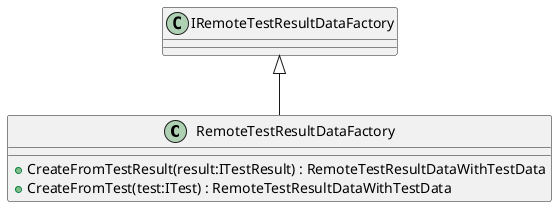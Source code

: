 @startuml
class RemoteTestResultDataFactory {
    + CreateFromTestResult(result:ITestResult) : RemoteTestResultDataWithTestData
    + CreateFromTest(test:ITest) : RemoteTestResultDataWithTestData
}
IRemoteTestResultDataFactory <|-- RemoteTestResultDataFactory
@enduml
